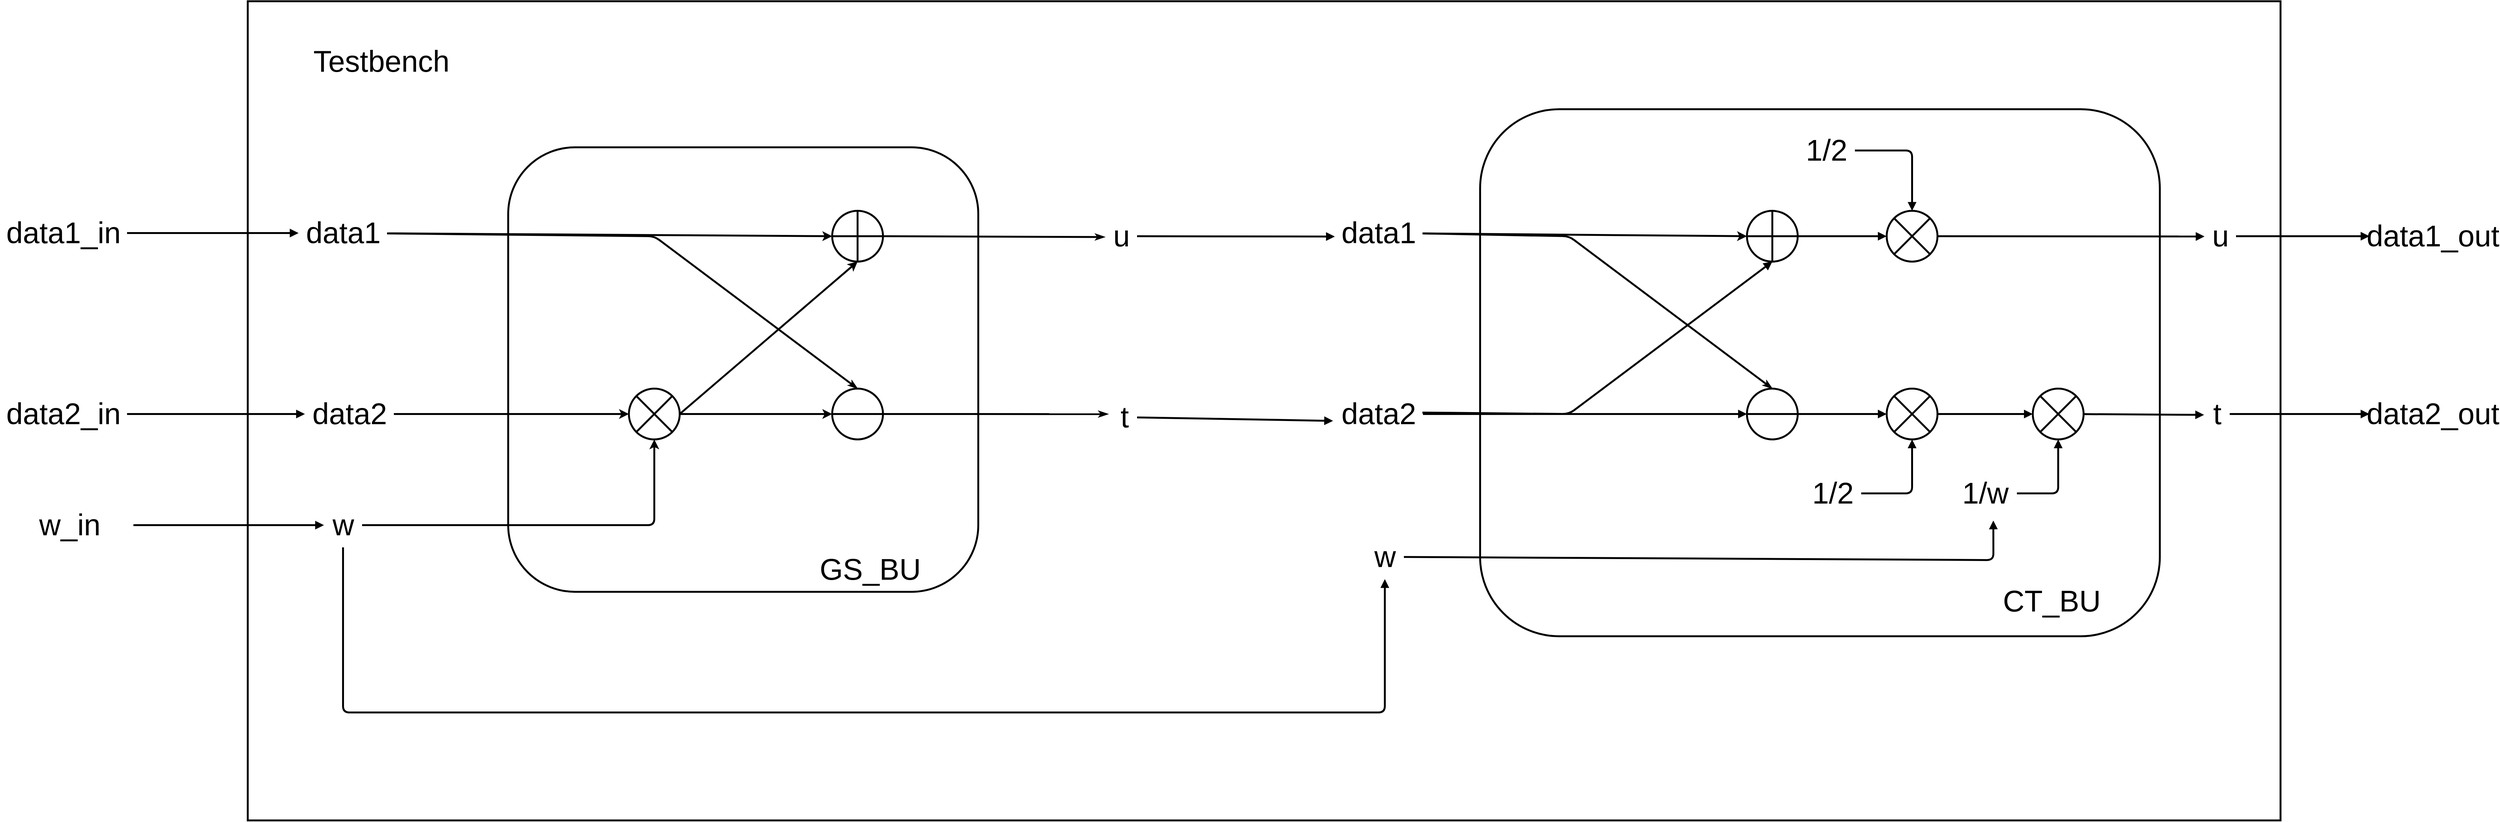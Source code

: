 <mxfile>
    <diagram id="3_E5-30-QO0oIFE30upt" name="Testbench">
        <mxGraphModel dx="8793" dy="4047" grid="1" gridSize="10" guides="0" tooltips="1" connect="1" arrows="1" fold="1" page="1" pageScale="1" pageWidth="5000" pageHeight="2000" math="0" shadow="0">
            <root>
                <mxCell id="0"/>
                <mxCell id="1" parent="0"/>
                <mxCell id="LPNQ5EmCobifN_7BBwGb-65" value="" style="group" parent="1" vertex="1" connectable="0">
                    <mxGeometry x="580" y="390" width="3930" height="1290" as="geometry"/>
                </mxCell>
                <mxCell id="LPNQ5EmCobifN_7BBwGb-52" value="" style="rounded=0;whiteSpace=wrap;html=1;strokeWidth=3;fontSize=47;" parent="LPNQ5EmCobifN_7BBwGb-65" vertex="1">
                    <mxGeometry x="390" width="3200" height="1290" as="geometry"/>
                </mxCell>
                <mxCell id="dz2npfaYsxKlFmctcpzv-1" value="" style="group" parent="LPNQ5EmCobifN_7BBwGb-65" vertex="1" connectable="0">
                    <mxGeometry x="470" y="230" width="1320" height="700" as="geometry"/>
                </mxCell>
                <mxCell id="dz2npfaYsxKlFmctcpzv-2" value="" style="rounded=1;whiteSpace=wrap;html=1;strokeWidth=3;fontSize=47;" parent="dz2npfaYsxKlFmctcpzv-1" vertex="1">
                    <mxGeometry x="330" width="740" height="700" as="geometry"/>
                </mxCell>
                <mxCell id="dz2npfaYsxKlFmctcpzv-3" value="" style="shape=sumEllipse;perimeter=ellipsePerimeter;whiteSpace=wrap;html=1;backgroundOutline=1;strokeWidth=3;" parent="dz2npfaYsxKlFmctcpzv-1" vertex="1">
                    <mxGeometry x="520" y="380" width="80" height="80" as="geometry"/>
                </mxCell>
                <mxCell id="dz2npfaYsxKlFmctcpzv-4" style="edgeStyle=none;html=1;exitX=1;exitY=0.5;exitDx=0;exitDy=0;entryX=0.5;entryY=1;entryDx=0;entryDy=0;strokeWidth=3;" parent="dz2npfaYsxKlFmctcpzv-1" source="dz2npfaYsxKlFmctcpzv-3" target="dz2npfaYsxKlFmctcpzv-5" edge="1">
                    <mxGeometry relative="1" as="geometry"/>
                </mxCell>
                <mxCell id="dz2npfaYsxKlFmctcpzv-5" value="" style="shape=orEllipse;perimeter=ellipsePerimeter;whiteSpace=wrap;html=1;backgroundOutline=1;strokeWidth=3;" parent="dz2npfaYsxKlFmctcpzv-1" vertex="1">
                    <mxGeometry x="840" y="100" width="80" height="80" as="geometry"/>
                </mxCell>
                <mxCell id="dz2npfaYsxKlFmctcpzv-6" value="" style="shape=lineEllipse;perimeter=ellipsePerimeter;whiteSpace=wrap;html=1;backgroundOutline=1;strokeWidth=3;" parent="dz2npfaYsxKlFmctcpzv-1" vertex="1">
                    <mxGeometry x="840" y="380" width="80" height="80" as="geometry"/>
                </mxCell>
                <mxCell id="dz2npfaYsxKlFmctcpzv-7" style="edgeStyle=none;html=1;exitX=1;exitY=0.5;exitDx=0;exitDy=0;entryX=0;entryY=0.5;entryDx=0;entryDy=0;strokeWidth=3;" parent="dz2npfaYsxKlFmctcpzv-1" source="dz2npfaYsxKlFmctcpzv-3" target="dz2npfaYsxKlFmctcpzv-6" edge="1">
                    <mxGeometry relative="1" as="geometry"/>
                </mxCell>
                <mxCell id="dz2npfaYsxKlFmctcpzv-8" style="html=1;entryX=0;entryY=0.5;entryDx=0;entryDy=0;strokeWidth=3;fontSize=47;" parent="dz2npfaYsxKlFmctcpzv-1" source="dz2npfaYsxKlFmctcpzv-9" target="dz2npfaYsxKlFmctcpzv-5" edge="1">
                    <mxGeometry relative="1" as="geometry"/>
                </mxCell>
                <mxCell id="dz2npfaYsxKlFmctcpzv-9" value="data1" style="text;html=1;align=center;verticalAlign=middle;resizable=0;points=[];autosize=1;strokeColor=none;fillColor=none;fontSize=47;strokeWidth=3;" parent="dz2npfaYsxKlFmctcpzv-1" vertex="1">
                    <mxGeometry y="100" width="140" height="70" as="geometry"/>
                </mxCell>
                <mxCell id="dz2npfaYsxKlFmctcpzv-10" style="edgeStyle=none;html=1;strokeWidth=3;fontSize=47;" parent="dz2npfaYsxKlFmctcpzv-1" source="dz2npfaYsxKlFmctcpzv-11" target="dz2npfaYsxKlFmctcpzv-3" edge="1">
                    <mxGeometry relative="1" as="geometry"/>
                </mxCell>
                <mxCell id="dz2npfaYsxKlFmctcpzv-11" value="data2" style="text;html=1;align=center;verticalAlign=middle;resizable=0;points=[];autosize=1;strokeColor=none;fillColor=none;fontSize=47;strokeWidth=3;" parent="dz2npfaYsxKlFmctcpzv-1" vertex="1">
                    <mxGeometry x="10" y="385" width="140" height="70" as="geometry"/>
                </mxCell>
                <mxCell id="dz2npfaYsxKlFmctcpzv-12" style="edgeStyle=orthogonalEdgeStyle;html=1;entryX=0.5;entryY=1;entryDx=0;entryDy=0;strokeWidth=3;fontSize=47;" parent="dz2npfaYsxKlFmctcpzv-1" source="dz2npfaYsxKlFmctcpzv-13" target="dz2npfaYsxKlFmctcpzv-3" edge="1">
                    <mxGeometry relative="1" as="geometry"/>
                </mxCell>
                <mxCell id="dz2npfaYsxKlFmctcpzv-13" value="w" style="text;html=1;align=center;verticalAlign=middle;resizable=0;points=[];autosize=1;strokeColor=none;fillColor=none;fontSize=47;strokeWidth=3;" parent="dz2npfaYsxKlFmctcpzv-1" vertex="1">
                    <mxGeometry x="40" y="560" width="60" height="70" as="geometry"/>
                </mxCell>
                <mxCell id="dz2npfaYsxKlFmctcpzv-14" value="" style="endArrow=classicThin;html=1;strokeWidth=3;fontSize=47;exitX=0.995;exitY=0.509;exitDx=0;exitDy=0;exitPerimeter=0;entryX=0.5;entryY=0;entryDx=0;entryDy=0;endFill=0;" parent="dz2npfaYsxKlFmctcpzv-1" source="dz2npfaYsxKlFmctcpzv-9" target="dz2npfaYsxKlFmctcpzv-6" edge="1">
                    <mxGeometry width="50" height="50" relative="1" as="geometry">
                        <mxPoint x="200" y="110" as="sourcePoint"/>
                        <mxPoint x="560" y="140" as="targetPoint"/>
                        <Array as="points">
                            <mxPoint x="560" y="140"/>
                        </Array>
                    </mxGeometry>
                </mxCell>
                <mxCell id="dz2npfaYsxKlFmctcpzv-15" value="u" style="text;html=1;align=center;verticalAlign=middle;resizable=0;points=[];autosize=1;strokeColor=none;fillColor=none;fontSize=47;strokeWidth=3;" parent="dz2npfaYsxKlFmctcpzv-1" vertex="1">
                    <mxGeometry x="1270" y="105" width="50" height="70" as="geometry"/>
                </mxCell>
                <mxCell id="dz2npfaYsxKlFmctcpzv-16" style="edgeStyle=none;html=1;exitX=1;exitY=0.5;exitDx=0;exitDy=0;strokeWidth=3;fontSize=47;endArrow=classicThin;endFill=0;entryX=-0.015;entryY=0.518;entryDx=0;entryDy=0;entryPerimeter=0;" parent="dz2npfaYsxKlFmctcpzv-1" source="dz2npfaYsxKlFmctcpzv-5" target="dz2npfaYsxKlFmctcpzv-15" edge="1">
                    <mxGeometry relative="1" as="geometry">
                        <mxPoint x="1300" y="140" as="targetPoint"/>
                    </mxGeometry>
                </mxCell>
                <mxCell id="dz2npfaYsxKlFmctcpzv-17" value="t" style="text;html=1;align=center;verticalAlign=middle;resizable=0;points=[];autosize=1;strokeColor=none;fillColor=none;fontSize=47;strokeWidth=3;" parent="dz2npfaYsxKlFmctcpzv-1" vertex="1">
                    <mxGeometry x="1280" y="390" width="40" height="70" as="geometry"/>
                </mxCell>
                <mxCell id="dz2npfaYsxKlFmctcpzv-18" style="edgeStyle=none;html=1;exitX=1;exitY=0.5;exitDx=0;exitDy=0;strokeWidth=3;fontSize=47;endArrow=classicThin;endFill=0;entryX=-0.138;entryY=0.43;entryDx=0;entryDy=0;entryPerimeter=0;" parent="dz2npfaYsxKlFmctcpzv-1" source="dz2npfaYsxKlFmctcpzv-6" target="dz2npfaYsxKlFmctcpzv-17" edge="1">
                    <mxGeometry relative="1" as="geometry">
                        <mxPoint x="1290" y="420" as="targetPoint"/>
                    </mxGeometry>
                </mxCell>
                <mxCell id="dz2npfaYsxKlFmctcpzv-19" value="GS_BU" style="text;html=1;strokeColor=none;fillColor=none;align=center;verticalAlign=middle;whiteSpace=wrap;rounded=0;strokeWidth=3;fontSize=47;" parent="dz2npfaYsxKlFmctcpzv-1" vertex="1">
                    <mxGeometry x="810" y="640" width="180" height="50" as="geometry"/>
                </mxCell>
                <mxCell id="LPNQ5EmCobifN_7BBwGb-1" value="" style="group" parent="LPNQ5EmCobifN_7BBwGb-65" vertex="1" connectable="0">
                    <mxGeometry x="2100" y="170" width="1420" height="830" as="geometry"/>
                </mxCell>
                <mxCell id="LPNQ5EmCobifN_7BBwGb-2" value="" style="rounded=1;whiteSpace=wrap;html=1;strokeWidth=3;fontSize=47;" parent="LPNQ5EmCobifN_7BBwGb-1" vertex="1">
                    <mxGeometry x="230" width="1070" height="830" as="geometry"/>
                </mxCell>
                <mxCell id="LPNQ5EmCobifN_7BBwGb-3" value="" style="shape=orEllipse;perimeter=ellipsePerimeter;whiteSpace=wrap;html=1;backgroundOutline=1;strokeWidth=3;" parent="LPNQ5EmCobifN_7BBwGb-1" vertex="1">
                    <mxGeometry x="650" y="160" width="80" height="80" as="geometry"/>
                </mxCell>
                <mxCell id="LPNQ5EmCobifN_7BBwGb-4" value="" style="shape=lineEllipse;perimeter=ellipsePerimeter;whiteSpace=wrap;html=1;backgroundOutline=1;strokeWidth=3;verticalAlign=middle;" parent="LPNQ5EmCobifN_7BBwGb-1" vertex="1">
                    <mxGeometry x="650" y="440" width="80" height="80" as="geometry"/>
                </mxCell>
                <mxCell id="LPNQ5EmCobifN_7BBwGb-5" style="html=1;entryX=0;entryY=0.5;entryDx=0;entryDy=0;strokeWidth=3;fontSize=47;" parent="LPNQ5EmCobifN_7BBwGb-1" source="LPNQ5EmCobifN_7BBwGb-6" target="LPNQ5EmCobifN_7BBwGb-3" edge="1">
                    <mxGeometry relative="1" as="geometry"/>
                </mxCell>
                <mxCell id="LPNQ5EmCobifN_7BBwGb-6" value="data1" style="text;html=1;align=center;verticalAlign=middle;resizable=0;points=[];autosize=1;strokeColor=none;fillColor=none;fontSize=47;strokeWidth=3;" parent="LPNQ5EmCobifN_7BBwGb-1" vertex="1">
                    <mxGeometry y="160" width="140" height="70" as="geometry"/>
                </mxCell>
                <mxCell id="LPNQ5EmCobifN_7BBwGb-7" style="edgeStyle=none;html=1;entryX=0;entryY=0.5;entryDx=0;entryDy=0;strokeWidth=3;fontSize=47;endArrow=block;endFill=1;" parent="LPNQ5EmCobifN_7BBwGb-1" source="LPNQ5EmCobifN_7BBwGb-8" target="LPNQ5EmCobifN_7BBwGb-4" edge="1">
                    <mxGeometry relative="1" as="geometry"/>
                </mxCell>
                <mxCell id="LPNQ5EmCobifN_7BBwGb-8" value="data2" style="text;html=1;align=center;verticalAlign=middle;resizable=0;points=[];autosize=1;strokeColor=none;fillColor=none;fontSize=47;strokeWidth=3;" parent="LPNQ5EmCobifN_7BBwGb-1" vertex="1">
                    <mxGeometry y="445" width="140" height="70" as="geometry"/>
                </mxCell>
                <mxCell id="LPNQ5EmCobifN_7BBwGb-9" value="w" style="text;html=1;align=center;verticalAlign=middle;resizable=0;points=[];autosize=1;strokeColor=none;fillColor=none;fontSize=47;strokeWidth=3;" parent="LPNQ5EmCobifN_7BBwGb-1" vertex="1">
                    <mxGeometry x="50" y="670" width="60" height="70" as="geometry"/>
                </mxCell>
                <mxCell id="LPNQ5EmCobifN_7BBwGb-10" value="" style="endArrow=classicThin;html=1;strokeWidth=3;fontSize=47;exitX=0.995;exitY=0.509;exitDx=0;exitDy=0;exitPerimeter=0;entryX=0.5;entryY=0;entryDx=0;entryDy=0;endFill=0;" parent="LPNQ5EmCobifN_7BBwGb-1" source="LPNQ5EmCobifN_7BBwGb-6" target="LPNQ5EmCobifN_7BBwGb-4" edge="1">
                    <mxGeometry width="50" height="50" relative="1" as="geometry">
                        <mxPoint x="10" y="170" as="sourcePoint"/>
                        <mxPoint x="370" y="200" as="targetPoint"/>
                        <Array as="points">
                            <mxPoint x="370" y="200"/>
                        </Array>
                    </mxGeometry>
                </mxCell>
                <mxCell id="LPNQ5EmCobifN_7BBwGb-11" value="u" style="text;html=1;align=center;verticalAlign=middle;resizable=0;points=[];autosize=1;strokeColor=none;fillColor=none;fontSize=47;strokeWidth=3;" parent="LPNQ5EmCobifN_7BBwGb-1" vertex="1">
                    <mxGeometry x="1370" y="165" width="50" height="70" as="geometry"/>
                </mxCell>
                <mxCell id="LPNQ5EmCobifN_7BBwGb-12" value="t" style="text;html=1;align=center;verticalAlign=middle;resizable=0;points=[];autosize=1;strokeColor=none;fillColor=none;fontSize=47;strokeWidth=3;" parent="LPNQ5EmCobifN_7BBwGb-1" vertex="1">
                    <mxGeometry x="1370" y="445" width="40" height="70" as="geometry"/>
                </mxCell>
                <mxCell id="LPNQ5EmCobifN_7BBwGb-13" value="CT_BU" style="text;html=1;strokeColor=none;fillColor=none;align=center;verticalAlign=middle;whiteSpace=wrap;rounded=0;strokeWidth=3;fontSize=47;" parent="LPNQ5EmCobifN_7BBwGb-1" vertex="1">
                    <mxGeometry x="1040" y="750" width="180" height="50" as="geometry"/>
                </mxCell>
                <mxCell id="LPNQ5EmCobifN_7BBwGb-14" value="" style="endArrow=block;html=1;strokeWidth=3;fontSize=47;entryX=0.5;entryY=1;entryDx=0;entryDy=0;endFill=1;exitX=0.994;exitY=0.467;exitDx=0;exitDy=0;exitPerimeter=0;" parent="LPNQ5EmCobifN_7BBwGb-1" source="LPNQ5EmCobifN_7BBwGb-8" target="LPNQ5EmCobifN_7BBwGb-3" edge="1">
                    <mxGeometry width="50" height="50" relative="1" as="geometry">
                        <mxPoint x="-30" y="480" as="sourcePoint"/>
                        <mxPoint x="560" y="460" as="targetPoint"/>
                        <Array as="points">
                            <mxPoint x="370" y="480"/>
                        </Array>
                    </mxGeometry>
                </mxCell>
                <mxCell id="LPNQ5EmCobifN_7BBwGb-15" style="edgeStyle=none;html=1;exitX=1;exitY=0.5;exitDx=0;exitDy=0;strokeWidth=3;fontSize=47;endArrow=block;endFill=1;entryX=0.007;entryY=0.506;entryDx=0;entryDy=0;entryPerimeter=0;" parent="LPNQ5EmCobifN_7BBwGb-1" source="LPNQ5EmCobifN_7BBwGb-16" target="LPNQ5EmCobifN_7BBwGb-11" edge="1">
                    <mxGeometry relative="1" as="geometry">
                        <mxPoint x="1400" y="210" as="targetPoint"/>
                    </mxGeometry>
                </mxCell>
                <mxCell id="LPNQ5EmCobifN_7BBwGb-16" value="" style="shape=sumEllipse;perimeter=ellipsePerimeter;whiteSpace=wrap;html=1;backgroundOutline=1;strokeWidth=3;fontSize=47;" parent="LPNQ5EmCobifN_7BBwGb-1" vertex="1">
                    <mxGeometry x="870" y="160" width="80" height="80" as="geometry"/>
                </mxCell>
                <mxCell id="LPNQ5EmCobifN_7BBwGb-17" style="edgeStyle=none;html=1;exitX=1;exitY=0.5;exitDx=0;exitDy=0;entryX=0;entryY=0.5;entryDx=0;entryDy=0;strokeWidth=3;fontSize=47;endArrow=block;endFill=1;" parent="LPNQ5EmCobifN_7BBwGb-1" source="LPNQ5EmCobifN_7BBwGb-3" target="LPNQ5EmCobifN_7BBwGb-16" edge="1">
                    <mxGeometry relative="1" as="geometry"/>
                </mxCell>
                <mxCell id="LPNQ5EmCobifN_7BBwGb-18" value="" style="shape=sumEllipse;perimeter=ellipsePerimeter;whiteSpace=wrap;html=1;backgroundOutline=1;strokeWidth=3;fontSize=47;" parent="LPNQ5EmCobifN_7BBwGb-1" vertex="1">
                    <mxGeometry x="870" y="440" width="80" height="80" as="geometry"/>
                </mxCell>
                <mxCell id="LPNQ5EmCobifN_7BBwGb-19" style="edgeStyle=none;html=1;exitX=1;exitY=0.5;exitDx=0;exitDy=0;entryX=0;entryY=0.5;entryDx=0;entryDy=0;strokeWidth=3;fontSize=47;endArrow=block;endFill=1;" parent="LPNQ5EmCobifN_7BBwGb-1" source="LPNQ5EmCobifN_7BBwGb-4" target="LPNQ5EmCobifN_7BBwGb-18" edge="1">
                    <mxGeometry relative="1" as="geometry"/>
                </mxCell>
                <mxCell id="LPNQ5EmCobifN_7BBwGb-20" style="edgeStyle=none;html=1;entryX=-0.008;entryY=0.519;entryDx=0;entryDy=0;entryPerimeter=0;strokeWidth=3;fontSize=47;endArrow=block;endFill=1;" parent="LPNQ5EmCobifN_7BBwGb-1" source="LPNQ5EmCobifN_7BBwGb-21" target="LPNQ5EmCobifN_7BBwGb-12" edge="1">
                    <mxGeometry relative="1" as="geometry"/>
                </mxCell>
                <mxCell id="LPNQ5EmCobifN_7BBwGb-21" value="" style="shape=sumEllipse;perimeter=ellipsePerimeter;whiteSpace=wrap;html=1;backgroundOutline=1;strokeWidth=3;fontSize=47;" parent="LPNQ5EmCobifN_7BBwGb-1" vertex="1">
                    <mxGeometry x="1100" y="440" width="80" height="80" as="geometry"/>
                </mxCell>
                <mxCell id="LPNQ5EmCobifN_7BBwGb-22" style="edgeStyle=none;html=1;entryX=0.5;entryY=0;entryDx=0;entryDy=0;strokeWidth=3;fontSize=47;endArrow=block;endFill=1;" parent="LPNQ5EmCobifN_7BBwGb-1" source="LPNQ5EmCobifN_7BBwGb-23" target="LPNQ5EmCobifN_7BBwGb-16" edge="1">
                    <mxGeometry relative="1" as="geometry">
                        <Array as="points">
                            <mxPoint x="910" y="65"/>
                        </Array>
                    </mxGeometry>
                </mxCell>
                <mxCell id="LPNQ5EmCobifN_7BBwGb-23" value="1/2" style="text;html=1;align=center;verticalAlign=middle;resizable=0;points=[];autosize=1;strokeColor=none;fillColor=none;fontSize=47;" parent="LPNQ5EmCobifN_7BBwGb-1" vertex="1">
                    <mxGeometry x="730" y="30" width="90" height="70" as="geometry"/>
                </mxCell>
                <mxCell id="LPNQ5EmCobifN_7BBwGb-24" style="edgeStyle=none;html=1;entryX=0.5;entryY=1;entryDx=0;entryDy=0;strokeWidth=3;fontSize=47;endArrow=block;endFill=1;" parent="LPNQ5EmCobifN_7BBwGb-1" source="LPNQ5EmCobifN_7BBwGb-25" target="LPNQ5EmCobifN_7BBwGb-18" edge="1">
                    <mxGeometry relative="1" as="geometry">
                        <Array as="points">
                            <mxPoint x="910" y="605"/>
                        </Array>
                    </mxGeometry>
                </mxCell>
                <mxCell id="LPNQ5EmCobifN_7BBwGb-25" value="1/2" style="text;html=1;align=center;verticalAlign=middle;resizable=0;points=[];autosize=1;strokeColor=none;fillColor=none;fontSize=47;" parent="LPNQ5EmCobifN_7BBwGb-1" vertex="1">
                    <mxGeometry x="740" y="570" width="90" height="70" as="geometry"/>
                </mxCell>
                <mxCell id="LPNQ5EmCobifN_7BBwGb-26" style="edgeStyle=none;html=1;entryX=0.5;entryY=1;entryDx=0;entryDy=0;strokeWidth=3;fontSize=47;endArrow=block;endFill=1;" parent="LPNQ5EmCobifN_7BBwGb-1" source="LPNQ5EmCobifN_7BBwGb-27" target="LPNQ5EmCobifN_7BBwGb-21" edge="1">
                    <mxGeometry relative="1" as="geometry">
                        <Array as="points">
                            <mxPoint x="1140" y="605"/>
                        </Array>
                    </mxGeometry>
                </mxCell>
                <mxCell id="LPNQ5EmCobifN_7BBwGb-27" value="1/w" style="text;html=1;align=center;verticalAlign=middle;resizable=0;points=[];autosize=1;strokeColor=none;fillColor=none;fontSize=47;" parent="LPNQ5EmCobifN_7BBwGb-1" vertex="1">
                    <mxGeometry x="975" y="570" width="100" height="70" as="geometry"/>
                </mxCell>
                <mxCell id="LPNQ5EmCobifN_7BBwGb-28" style="edgeStyle=none;html=1;exitX=1;exitY=0.5;exitDx=0;exitDy=0;entryX=0;entryY=0.5;entryDx=0;entryDy=0;strokeWidth=3;fontSize=47;endArrow=block;endFill=1;" parent="LPNQ5EmCobifN_7BBwGb-1" source="LPNQ5EmCobifN_7BBwGb-18" target="LPNQ5EmCobifN_7BBwGb-21" edge="1">
                    <mxGeometry relative="1" as="geometry"/>
                </mxCell>
                <mxCell id="LPNQ5EmCobifN_7BBwGb-29" style="edgeStyle=none;html=1;entryX=0.629;entryY=1.11;entryDx=0;entryDy=0;entryPerimeter=0;strokeWidth=3;fontSize=47;endArrow=block;endFill=1;" parent="LPNQ5EmCobifN_7BBwGb-1" source="LPNQ5EmCobifN_7BBwGb-9" target="LPNQ5EmCobifN_7BBwGb-27" edge="1">
                    <mxGeometry relative="1" as="geometry">
                        <Array as="points">
                            <mxPoint x="1038" y="710"/>
                        </Array>
                    </mxGeometry>
                </mxCell>
                <mxCell id="LPNQ5EmCobifN_7BBwGb-30" style="edgeStyle=none;html=1;entryX=0.009;entryY=0.579;entryDx=0;entryDy=0;entryPerimeter=0;strokeWidth=3;fontSize=47;endArrow=block;endFill=1;" parent="LPNQ5EmCobifN_7BBwGb-65" source="dz2npfaYsxKlFmctcpzv-15" target="LPNQ5EmCobifN_7BBwGb-6" edge="1">
                    <mxGeometry relative="1" as="geometry"/>
                </mxCell>
                <mxCell id="LPNQ5EmCobifN_7BBwGb-31" style="edgeStyle=none;html=1;entryX=-0.011;entryY=0.654;entryDx=0;entryDy=0;entryPerimeter=0;strokeWidth=3;fontSize=47;endArrow=block;endFill=1;" parent="LPNQ5EmCobifN_7BBwGb-65" source="dz2npfaYsxKlFmctcpzv-17" target="LPNQ5EmCobifN_7BBwGb-8" edge="1">
                    <mxGeometry relative="1" as="geometry"/>
                </mxCell>
                <mxCell id="LPNQ5EmCobifN_7BBwGb-32" style="edgeStyle=none;html=1;strokeWidth=3;fontSize=47;endArrow=block;endFill=1;" parent="LPNQ5EmCobifN_7BBwGb-65" source="dz2npfaYsxKlFmctcpzv-13" target="LPNQ5EmCobifN_7BBwGb-9" edge="1">
                    <mxGeometry relative="1" as="geometry">
                        <Array as="points">
                            <mxPoint x="540" y="1120"/>
                            <mxPoint x="2180" y="1120"/>
                        </Array>
                    </mxGeometry>
                </mxCell>
                <mxCell id="LPNQ5EmCobifN_7BBwGb-55" style="edgeStyle=none;html=1;strokeWidth=3;fontSize=47;endArrow=block;endFill=1;" parent="LPNQ5EmCobifN_7BBwGb-65" source="LPNQ5EmCobifN_7BBwGb-53" target="dz2npfaYsxKlFmctcpzv-9" edge="1">
                    <mxGeometry relative="1" as="geometry"/>
                </mxCell>
                <mxCell id="LPNQ5EmCobifN_7BBwGb-53" value="data1_in" style="text;html=1;strokeColor=none;fillColor=none;align=center;verticalAlign=middle;whiteSpace=wrap;rounded=0;strokeWidth=3;fontSize=47;" parent="LPNQ5EmCobifN_7BBwGb-65" vertex="1">
                    <mxGeometry y="335" width="200" height="60" as="geometry"/>
                </mxCell>
                <mxCell id="LPNQ5EmCobifN_7BBwGb-57" style="edgeStyle=none;html=1;strokeWidth=3;fontSize=47;endArrow=block;endFill=1;" parent="LPNQ5EmCobifN_7BBwGb-65" source="LPNQ5EmCobifN_7BBwGb-56" target="dz2npfaYsxKlFmctcpzv-11" edge="1">
                    <mxGeometry relative="1" as="geometry"/>
                </mxCell>
                <mxCell id="LPNQ5EmCobifN_7BBwGb-56" value="data2_in" style="text;html=1;strokeColor=none;fillColor=none;align=center;verticalAlign=middle;whiteSpace=wrap;rounded=0;strokeWidth=3;fontSize=47;" parent="LPNQ5EmCobifN_7BBwGb-65" vertex="1">
                    <mxGeometry y="620" width="200" height="60" as="geometry"/>
                </mxCell>
                <mxCell id="LPNQ5EmCobifN_7BBwGb-59" style="edgeStyle=none;html=1;strokeWidth=3;fontSize=47;endArrow=block;endFill=1;" parent="LPNQ5EmCobifN_7BBwGb-65" source="LPNQ5EmCobifN_7BBwGb-58" target="dz2npfaYsxKlFmctcpzv-13" edge="1">
                    <mxGeometry relative="1" as="geometry"/>
                </mxCell>
                <mxCell id="LPNQ5EmCobifN_7BBwGb-58" value="w_in" style="text;html=1;strokeColor=none;fillColor=none;align=center;verticalAlign=middle;whiteSpace=wrap;rounded=0;strokeWidth=3;fontSize=47;" parent="LPNQ5EmCobifN_7BBwGb-65" vertex="1">
                    <mxGeometry x="10" y="795" width="200" height="60" as="geometry"/>
                </mxCell>
                <mxCell id="LPNQ5EmCobifN_7BBwGb-60" value="data1_out" style="text;html=1;strokeColor=none;fillColor=none;align=center;verticalAlign=middle;whiteSpace=wrap;rounded=0;strokeWidth=3;fontSize=47;" parent="LPNQ5EmCobifN_7BBwGb-65" vertex="1">
                    <mxGeometry x="3730" y="340" width="200" height="60" as="geometry"/>
                </mxCell>
                <mxCell id="LPNQ5EmCobifN_7BBwGb-61" value="data2_out" style="text;html=1;strokeColor=none;fillColor=none;align=center;verticalAlign=middle;whiteSpace=wrap;rounded=0;strokeWidth=3;fontSize=47;" parent="LPNQ5EmCobifN_7BBwGb-65" vertex="1">
                    <mxGeometry x="3730" y="620" width="200" height="60" as="geometry"/>
                </mxCell>
                <mxCell id="LPNQ5EmCobifN_7BBwGb-62" style="edgeStyle=none;html=1;entryX=0;entryY=0.5;entryDx=0;entryDy=0;strokeWidth=3;fontSize=47;endArrow=block;endFill=1;" parent="LPNQ5EmCobifN_7BBwGb-65" source="LPNQ5EmCobifN_7BBwGb-11" target="LPNQ5EmCobifN_7BBwGb-60" edge="1">
                    <mxGeometry relative="1" as="geometry"/>
                </mxCell>
                <mxCell id="LPNQ5EmCobifN_7BBwGb-63" style="edgeStyle=none;html=1;entryX=0;entryY=0.5;entryDx=0;entryDy=0;strokeWidth=3;fontSize=47;endArrow=block;endFill=1;" parent="LPNQ5EmCobifN_7BBwGb-65" source="LPNQ5EmCobifN_7BBwGb-12" target="LPNQ5EmCobifN_7BBwGb-61" edge="1">
                    <mxGeometry relative="1" as="geometry"/>
                </mxCell>
                <mxCell id="LPNQ5EmCobifN_7BBwGb-64" value="Testbench" style="text;html=1;align=center;verticalAlign=middle;resizable=0;points=[];autosize=1;strokeColor=none;fillColor=none;fontSize=47;" parent="LPNQ5EmCobifN_7BBwGb-65" vertex="1">
                    <mxGeometry x="480" y="60" width="240" height="70" as="geometry"/>
                </mxCell>
            </root>
        </mxGraphModel>
    </diagram>
    <diagram id="Gno4I8MZtbHnvfZaDJTa" name="GS_BU">
        <mxGraphModel dx="3298" dy="1518" grid="1" gridSize="10" guides="1" tooltips="1" connect="1" arrows="1" fold="1" page="1" pageScale="1" pageWidth="2500" pageHeight="2000" math="0" shadow="0">
            <root>
                <mxCell id="0"/>
                <mxCell id="1" parent="0"/>
                <mxCell id="27" value="" style="group" parent="1" vertex="1" connectable="0">
                    <mxGeometry x="450" y="550" width="1320" height="700" as="geometry"/>
                </mxCell>
                <mxCell id="26" value="" style="rounded=1;whiteSpace=wrap;html=1;strokeWidth=3;fontSize=47;" parent="27" vertex="1">
                    <mxGeometry x="330" width="740" height="700" as="geometry"/>
                </mxCell>
                <mxCell id="4" value="" style="shape=sumEllipse;perimeter=ellipsePerimeter;whiteSpace=wrap;html=1;backgroundOutline=1;strokeWidth=3;" parent="27" vertex="1">
                    <mxGeometry x="520" y="380" width="80" height="80" as="geometry"/>
                </mxCell>
                <mxCell id="8" style="edgeStyle=none;html=1;exitX=1;exitY=0.5;exitDx=0;exitDy=0;entryX=0.5;entryY=1;entryDx=0;entryDy=0;strokeWidth=3;" parent="27" source="4" target="5" edge="1">
                    <mxGeometry relative="1" as="geometry"/>
                </mxCell>
                <mxCell id="5" value="" style="shape=orEllipse;perimeter=ellipsePerimeter;whiteSpace=wrap;html=1;backgroundOutline=1;strokeWidth=3;" parent="27" vertex="1">
                    <mxGeometry x="840" y="100" width="80" height="80" as="geometry"/>
                </mxCell>
                <mxCell id="6" value="" style="shape=lineEllipse;perimeter=ellipsePerimeter;whiteSpace=wrap;html=1;backgroundOutline=1;strokeWidth=3;" parent="27" vertex="1">
                    <mxGeometry x="840" y="380" width="80" height="80" as="geometry"/>
                </mxCell>
                <mxCell id="7" style="edgeStyle=none;html=1;exitX=1;exitY=0.5;exitDx=0;exitDy=0;entryX=0;entryY=0.5;entryDx=0;entryDy=0;strokeWidth=3;" parent="27" source="4" target="6" edge="1">
                    <mxGeometry relative="1" as="geometry"/>
                </mxCell>
                <mxCell id="12" style="html=1;entryX=0;entryY=0.5;entryDx=0;entryDy=0;strokeWidth=3;fontSize=47;" parent="27" source="9" target="5" edge="1">
                    <mxGeometry relative="1" as="geometry"/>
                </mxCell>
                <mxCell id="9" value="data1" style="text;html=1;align=center;verticalAlign=middle;resizable=0;points=[];autosize=1;strokeColor=none;fillColor=none;fontSize=47;strokeWidth=3;" parent="27" vertex="1">
                    <mxGeometry y="100" width="140" height="70" as="geometry"/>
                </mxCell>
                <mxCell id="15" style="edgeStyle=none;html=1;strokeWidth=3;fontSize=47;" parent="27" source="10" target="4" edge="1">
                    <mxGeometry relative="1" as="geometry"/>
                </mxCell>
                <mxCell id="10" value="data2" style="text;html=1;align=center;verticalAlign=middle;resizable=0;points=[];autosize=1;strokeColor=none;fillColor=none;fontSize=47;strokeWidth=3;" parent="27" vertex="1">
                    <mxGeometry x="10" y="385" width="140" height="70" as="geometry"/>
                </mxCell>
                <mxCell id="16" style="edgeStyle=orthogonalEdgeStyle;html=1;entryX=0.5;entryY=1;entryDx=0;entryDy=0;strokeWidth=3;fontSize=47;" parent="27" source="11" target="4" edge="1">
                    <mxGeometry relative="1" as="geometry"/>
                </mxCell>
                <mxCell id="11" value="w" style="text;html=1;align=center;verticalAlign=middle;resizable=0;points=[];autosize=1;strokeColor=none;fillColor=none;fontSize=47;strokeWidth=3;" parent="27" vertex="1">
                    <mxGeometry x="40" y="560" width="60" height="70" as="geometry"/>
                </mxCell>
                <mxCell id="18" value="" style="endArrow=classicThin;html=1;strokeWidth=3;fontSize=47;exitX=0.995;exitY=0.509;exitDx=0;exitDy=0;exitPerimeter=0;entryX=0.5;entryY=0;entryDx=0;entryDy=0;endFill=0;" parent="27" source="9" target="6" edge="1">
                    <mxGeometry width="50" height="50" relative="1" as="geometry">
                        <mxPoint x="200" y="110" as="sourcePoint"/>
                        <mxPoint x="560" y="140" as="targetPoint"/>
                        <Array as="points">
                            <mxPoint x="560" y="140"/>
                        </Array>
                    </mxGeometry>
                </mxCell>
                <mxCell id="22" value="u" style="text;html=1;align=center;verticalAlign=middle;resizable=0;points=[];autosize=1;strokeColor=none;fillColor=none;fontSize=47;strokeWidth=3;" parent="27" vertex="1">
                    <mxGeometry x="1270" y="105" width="50" height="70" as="geometry"/>
                </mxCell>
                <mxCell id="20" style="edgeStyle=none;html=1;exitX=1;exitY=0.5;exitDx=0;exitDy=0;strokeWidth=3;fontSize=47;endArrow=classicThin;endFill=0;entryX=-0.015;entryY=0.518;entryDx=0;entryDy=0;entryPerimeter=0;" parent="27" source="5" target="22" edge="1">
                    <mxGeometry relative="1" as="geometry">
                        <mxPoint x="1300" y="140" as="targetPoint"/>
                    </mxGeometry>
                </mxCell>
                <mxCell id="23" value="t" style="text;html=1;align=center;verticalAlign=middle;resizable=0;points=[];autosize=1;strokeColor=none;fillColor=none;fontSize=47;strokeWidth=3;" parent="27" vertex="1">
                    <mxGeometry x="1280" y="390" width="40" height="70" as="geometry"/>
                </mxCell>
                <mxCell id="21" style="edgeStyle=none;html=1;exitX=1;exitY=0.5;exitDx=0;exitDy=0;strokeWidth=3;fontSize=47;endArrow=classicThin;endFill=0;entryX=-0.138;entryY=0.43;entryDx=0;entryDy=0;entryPerimeter=0;" parent="27" source="6" target="23" edge="1">
                    <mxGeometry relative="1" as="geometry">
                        <mxPoint x="1290" y="420" as="targetPoint"/>
                    </mxGeometry>
                </mxCell>
                <mxCell id="28" value="GS_BU" style="text;html=1;strokeColor=none;fillColor=none;align=center;verticalAlign=middle;whiteSpace=wrap;rounded=0;strokeWidth=3;fontSize=47;" parent="27" vertex="1">
                    <mxGeometry x="810" y="640" width="180" height="50" as="geometry"/>
                </mxCell>
            </root>
        </mxGraphModel>
    </diagram>
    <diagram id="iEMBCH8Y49i6mWbhFtn6" name="CT_BU">
        <mxGraphModel dx="1319" dy="607" grid="1" gridSize="10" guides="1" tooltips="1" connect="1" arrows="1" fold="1" page="1" pageScale="1" pageWidth="2500" pageHeight="2000" math="0" shadow="0">
            <root>
                <mxCell id="0"/>
                <mxCell id="1" parent="0"/>
                <mxCell id="IYUW4PkFBxvoO_bQ2ajv-38" value="" style="group" parent="1" vertex="1" connectable="0">
                    <mxGeometry x="530" y="500" width="1420" height="830" as="geometry"/>
                </mxCell>
                <mxCell id="IYUW4PkFBxvoO_bQ2ajv-2" value="" style="rounded=1;whiteSpace=wrap;html=1;strokeWidth=3;fontSize=47;" parent="IYUW4PkFBxvoO_bQ2ajv-38" vertex="1">
                    <mxGeometry x="230" width="1070" height="830" as="geometry"/>
                </mxCell>
                <mxCell id="IYUW4PkFBxvoO_bQ2ajv-5" value="" style="shape=orEllipse;perimeter=ellipsePerimeter;whiteSpace=wrap;html=1;backgroundOutline=1;strokeWidth=3;" parent="IYUW4PkFBxvoO_bQ2ajv-38" vertex="1">
                    <mxGeometry x="650" y="160" width="80" height="80" as="geometry"/>
                </mxCell>
                <mxCell id="IYUW4PkFBxvoO_bQ2ajv-6" value="" style="shape=lineEllipse;perimeter=ellipsePerimeter;whiteSpace=wrap;html=1;backgroundOutline=1;strokeWidth=3;verticalAlign=middle;" parent="IYUW4PkFBxvoO_bQ2ajv-38" vertex="1">
                    <mxGeometry x="650" y="440" width="80" height="80" as="geometry"/>
                </mxCell>
                <mxCell id="IYUW4PkFBxvoO_bQ2ajv-8" style="html=1;entryX=0;entryY=0.5;entryDx=0;entryDy=0;strokeWidth=3;fontSize=47;" parent="IYUW4PkFBxvoO_bQ2ajv-38" source="IYUW4PkFBxvoO_bQ2ajv-9" target="IYUW4PkFBxvoO_bQ2ajv-5" edge="1">
                    <mxGeometry relative="1" as="geometry"/>
                </mxCell>
                <mxCell id="IYUW4PkFBxvoO_bQ2ajv-9" value="data1" style="text;html=1;align=center;verticalAlign=middle;resizable=0;points=[];autosize=1;strokeColor=none;fillColor=none;fontSize=47;strokeWidth=3;" parent="IYUW4PkFBxvoO_bQ2ajv-38" vertex="1">
                    <mxGeometry y="160" width="140" height="70" as="geometry"/>
                </mxCell>
                <mxCell id="IYUW4PkFBxvoO_bQ2ajv-21" style="edgeStyle=none;html=1;entryX=0;entryY=0.5;entryDx=0;entryDy=0;strokeWidth=3;fontSize=47;endArrow=block;endFill=1;" parent="IYUW4PkFBxvoO_bQ2ajv-38" source="IYUW4PkFBxvoO_bQ2ajv-11" target="IYUW4PkFBxvoO_bQ2ajv-6" edge="1">
                    <mxGeometry relative="1" as="geometry"/>
                </mxCell>
                <mxCell id="IYUW4PkFBxvoO_bQ2ajv-11" value="data2" style="text;html=1;align=center;verticalAlign=middle;resizable=0;points=[];autosize=1;strokeColor=none;fillColor=none;fontSize=47;strokeWidth=3;" parent="IYUW4PkFBxvoO_bQ2ajv-38" vertex="1">
                    <mxGeometry y="445" width="140" height="70" as="geometry"/>
                </mxCell>
                <mxCell id="IYUW4PkFBxvoO_bQ2ajv-13" value="w" style="text;html=1;align=center;verticalAlign=middle;resizable=0;points=[];autosize=1;strokeColor=none;fillColor=none;fontSize=47;strokeWidth=3;" parent="IYUW4PkFBxvoO_bQ2ajv-38" vertex="1">
                    <mxGeometry x="50" y="670" width="60" height="70" as="geometry"/>
                </mxCell>
                <mxCell id="IYUW4PkFBxvoO_bQ2ajv-14" value="" style="endArrow=classicThin;html=1;strokeWidth=3;fontSize=47;exitX=0.995;exitY=0.509;exitDx=0;exitDy=0;exitPerimeter=0;entryX=0.5;entryY=0;entryDx=0;entryDy=0;endFill=0;" parent="IYUW4PkFBxvoO_bQ2ajv-38" source="IYUW4PkFBxvoO_bQ2ajv-9" target="IYUW4PkFBxvoO_bQ2ajv-6" edge="1">
                    <mxGeometry width="50" height="50" relative="1" as="geometry">
                        <mxPoint x="10" y="170" as="sourcePoint"/>
                        <mxPoint x="370" y="200" as="targetPoint"/>
                        <Array as="points">
                            <mxPoint x="370" y="200"/>
                        </Array>
                    </mxGeometry>
                </mxCell>
                <mxCell id="IYUW4PkFBxvoO_bQ2ajv-15" value="u" style="text;html=1;align=center;verticalAlign=middle;resizable=0;points=[];autosize=1;strokeColor=none;fillColor=none;fontSize=47;strokeWidth=3;" parent="IYUW4PkFBxvoO_bQ2ajv-38" vertex="1">
                    <mxGeometry x="1370" y="165" width="50" height="70" as="geometry"/>
                </mxCell>
                <mxCell id="IYUW4PkFBxvoO_bQ2ajv-17" value="t" style="text;html=1;align=center;verticalAlign=middle;resizable=0;points=[];autosize=1;strokeColor=none;fillColor=none;fontSize=47;strokeWidth=3;" parent="IYUW4PkFBxvoO_bQ2ajv-38" vertex="1">
                    <mxGeometry x="1370" y="445" width="40" height="70" as="geometry"/>
                </mxCell>
                <mxCell id="IYUW4PkFBxvoO_bQ2ajv-19" value="CT_BU" style="text;html=1;strokeColor=none;fillColor=none;align=center;verticalAlign=middle;whiteSpace=wrap;rounded=0;strokeWidth=3;fontSize=47;" parent="IYUW4PkFBxvoO_bQ2ajv-38" vertex="1">
                    <mxGeometry x="1040" y="750" width="180" height="50" as="geometry"/>
                </mxCell>
                <mxCell id="IYUW4PkFBxvoO_bQ2ajv-20" value="" style="endArrow=block;html=1;strokeWidth=3;fontSize=47;entryX=0.5;entryY=1;entryDx=0;entryDy=0;endFill=1;exitX=0.994;exitY=0.467;exitDx=0;exitDy=0;exitPerimeter=0;" parent="IYUW4PkFBxvoO_bQ2ajv-38" source="IYUW4PkFBxvoO_bQ2ajv-11" target="IYUW4PkFBxvoO_bQ2ajv-5" edge="1">
                    <mxGeometry width="50" height="50" relative="1" as="geometry">
                        <mxPoint x="-30" y="480" as="sourcePoint"/>
                        <mxPoint x="560" y="460" as="targetPoint"/>
                        <Array as="points">
                            <mxPoint x="370" y="480"/>
                        </Array>
                    </mxGeometry>
                </mxCell>
                <mxCell id="IYUW4PkFBxvoO_bQ2ajv-32" style="edgeStyle=none;html=1;exitX=1;exitY=0.5;exitDx=0;exitDy=0;strokeWidth=3;fontSize=47;endArrow=block;endFill=1;entryX=0.007;entryY=0.506;entryDx=0;entryDy=0;entryPerimeter=0;" parent="IYUW4PkFBxvoO_bQ2ajv-38" source="IYUW4PkFBxvoO_bQ2ajv-22" target="IYUW4PkFBxvoO_bQ2ajv-15" edge="1">
                    <mxGeometry relative="1" as="geometry">
                        <mxPoint x="1400" y="210" as="targetPoint"/>
                    </mxGeometry>
                </mxCell>
                <mxCell id="IYUW4PkFBxvoO_bQ2ajv-22" value="" style="shape=sumEllipse;perimeter=ellipsePerimeter;whiteSpace=wrap;html=1;backgroundOutline=1;strokeWidth=3;fontSize=47;" parent="IYUW4PkFBxvoO_bQ2ajv-38" vertex="1">
                    <mxGeometry x="870" y="160" width="80" height="80" as="geometry"/>
                </mxCell>
                <mxCell id="IYUW4PkFBxvoO_bQ2ajv-26" style="edgeStyle=none;html=1;exitX=1;exitY=0.5;exitDx=0;exitDy=0;entryX=0;entryY=0.5;entryDx=0;entryDy=0;strokeWidth=3;fontSize=47;endArrow=block;endFill=1;" parent="IYUW4PkFBxvoO_bQ2ajv-38" source="IYUW4PkFBxvoO_bQ2ajv-5" target="IYUW4PkFBxvoO_bQ2ajv-22" edge="1">
                    <mxGeometry relative="1" as="geometry"/>
                </mxCell>
                <mxCell id="IYUW4PkFBxvoO_bQ2ajv-24" value="" style="shape=sumEllipse;perimeter=ellipsePerimeter;whiteSpace=wrap;html=1;backgroundOutline=1;strokeWidth=3;fontSize=47;" parent="IYUW4PkFBxvoO_bQ2ajv-38" vertex="1">
                    <mxGeometry x="870" y="440" width="80" height="80" as="geometry"/>
                </mxCell>
                <mxCell id="IYUW4PkFBxvoO_bQ2ajv-30" style="edgeStyle=none;html=1;exitX=1;exitY=0.5;exitDx=0;exitDy=0;entryX=0;entryY=0.5;entryDx=0;entryDy=0;strokeWidth=3;fontSize=47;endArrow=block;endFill=1;" parent="IYUW4PkFBxvoO_bQ2ajv-38" source="IYUW4PkFBxvoO_bQ2ajv-6" target="IYUW4PkFBxvoO_bQ2ajv-24" edge="1">
                    <mxGeometry relative="1" as="geometry"/>
                </mxCell>
                <mxCell id="IYUW4PkFBxvoO_bQ2ajv-34" style="edgeStyle=none;html=1;entryX=-0.008;entryY=0.519;entryDx=0;entryDy=0;entryPerimeter=0;strokeWidth=3;fontSize=47;endArrow=block;endFill=1;" parent="IYUW4PkFBxvoO_bQ2ajv-38" source="IYUW4PkFBxvoO_bQ2ajv-25" target="IYUW4PkFBxvoO_bQ2ajv-17" edge="1">
                    <mxGeometry relative="1" as="geometry"/>
                </mxCell>
                <mxCell id="IYUW4PkFBxvoO_bQ2ajv-25" value="" style="shape=sumEllipse;perimeter=ellipsePerimeter;whiteSpace=wrap;html=1;backgroundOutline=1;strokeWidth=3;fontSize=47;" parent="IYUW4PkFBxvoO_bQ2ajv-38" vertex="1">
                    <mxGeometry x="1100" y="440" width="80" height="80" as="geometry"/>
                </mxCell>
                <mxCell id="IYUW4PkFBxvoO_bQ2ajv-28" style="edgeStyle=none;html=1;entryX=0.5;entryY=0;entryDx=0;entryDy=0;strokeWidth=3;fontSize=47;endArrow=block;endFill=1;" parent="IYUW4PkFBxvoO_bQ2ajv-38" source="IYUW4PkFBxvoO_bQ2ajv-27" target="IYUW4PkFBxvoO_bQ2ajv-22" edge="1">
                    <mxGeometry relative="1" as="geometry">
                        <Array as="points">
                            <mxPoint x="910" y="65"/>
                        </Array>
                    </mxGeometry>
                </mxCell>
                <mxCell id="IYUW4PkFBxvoO_bQ2ajv-27" value="1/2" style="text;html=1;align=center;verticalAlign=middle;resizable=0;points=[];autosize=1;strokeColor=none;fillColor=none;fontSize=47;" parent="IYUW4PkFBxvoO_bQ2ajv-38" vertex="1">
                    <mxGeometry x="730" y="30" width="90" height="70" as="geometry"/>
                </mxCell>
                <mxCell id="IYUW4PkFBxvoO_bQ2ajv-31" style="edgeStyle=none;html=1;entryX=0.5;entryY=1;entryDx=0;entryDy=0;strokeWidth=3;fontSize=47;endArrow=block;endFill=1;" parent="IYUW4PkFBxvoO_bQ2ajv-38" source="IYUW4PkFBxvoO_bQ2ajv-29" target="IYUW4PkFBxvoO_bQ2ajv-24" edge="1">
                    <mxGeometry relative="1" as="geometry">
                        <Array as="points">
                            <mxPoint x="910" y="605"/>
                        </Array>
                    </mxGeometry>
                </mxCell>
                <mxCell id="IYUW4PkFBxvoO_bQ2ajv-29" value="1/2" style="text;html=1;align=center;verticalAlign=middle;resizable=0;points=[];autosize=1;strokeColor=none;fillColor=none;fontSize=47;" parent="IYUW4PkFBxvoO_bQ2ajv-38" vertex="1">
                    <mxGeometry x="740" y="570" width="90" height="70" as="geometry"/>
                </mxCell>
                <mxCell id="IYUW4PkFBxvoO_bQ2ajv-36" style="edgeStyle=none;html=1;entryX=0.5;entryY=1;entryDx=0;entryDy=0;strokeWidth=3;fontSize=47;endArrow=block;endFill=1;" parent="IYUW4PkFBxvoO_bQ2ajv-38" source="IYUW4PkFBxvoO_bQ2ajv-35" target="IYUW4PkFBxvoO_bQ2ajv-25" edge="1">
                    <mxGeometry relative="1" as="geometry">
                        <Array as="points">
                            <mxPoint x="1140" y="605"/>
                        </Array>
                    </mxGeometry>
                </mxCell>
                <mxCell id="IYUW4PkFBxvoO_bQ2ajv-35" value="1/w" style="text;html=1;align=center;verticalAlign=middle;resizable=0;points=[];autosize=1;strokeColor=none;fillColor=none;fontSize=47;" parent="IYUW4PkFBxvoO_bQ2ajv-38" vertex="1">
                    <mxGeometry x="975" y="570" width="100" height="70" as="geometry"/>
                </mxCell>
                <mxCell id="IYUW4PkFBxvoO_bQ2ajv-33" style="edgeStyle=none;html=1;exitX=1;exitY=0.5;exitDx=0;exitDy=0;entryX=0;entryY=0.5;entryDx=0;entryDy=0;strokeWidth=3;fontSize=47;endArrow=block;endFill=1;" parent="IYUW4PkFBxvoO_bQ2ajv-38" source="IYUW4PkFBxvoO_bQ2ajv-24" target="IYUW4PkFBxvoO_bQ2ajv-25" edge="1">
                    <mxGeometry relative="1" as="geometry"/>
                </mxCell>
                <mxCell id="IYUW4PkFBxvoO_bQ2ajv-37" style="edgeStyle=none;html=1;entryX=0.629;entryY=1.11;entryDx=0;entryDy=0;entryPerimeter=0;strokeWidth=3;fontSize=47;endArrow=block;endFill=1;" parent="IYUW4PkFBxvoO_bQ2ajv-38" source="IYUW4PkFBxvoO_bQ2ajv-13" target="IYUW4PkFBxvoO_bQ2ajv-35" edge="1">
                    <mxGeometry relative="1" as="geometry">
                        <Array as="points">
                            <mxPoint x="1038" y="710"/>
                        </Array>
                    </mxGeometry>
                </mxCell>
            </root>
        </mxGraphModel>
    </diagram>
</mxfile>